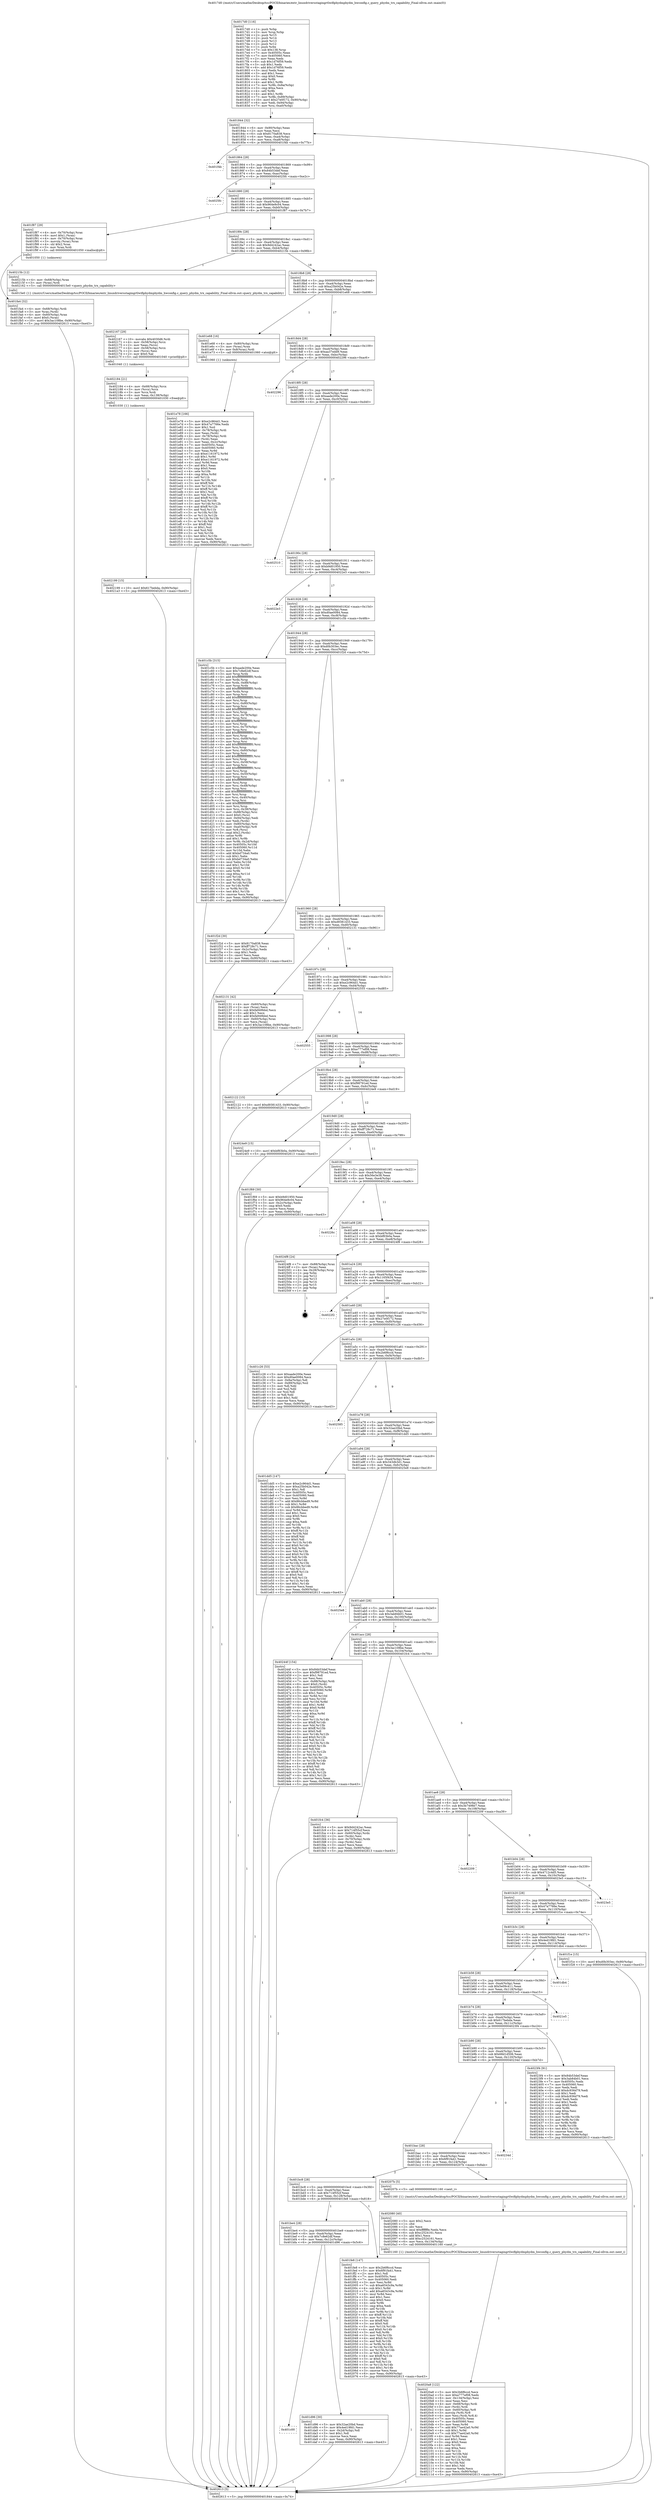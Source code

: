 digraph "0x4017d0" {
  label = "0x4017d0 (/mnt/c/Users/mathe/Desktop/tcc/POCII/binaries/extr_linuxdriversstagingrtlwifiphydmphydm_hwconfig.c_query_phydm_trx_capability_Final-ollvm.out::main(0))"
  labelloc = "t"
  node[shape=record]

  Entry [label="",width=0.3,height=0.3,shape=circle,fillcolor=black,style=filled]
  "0x401844" [label="{
     0x401844 [32]\l
     | [instrs]\l
     &nbsp;&nbsp;0x401844 \<+6\>: mov -0x90(%rbp),%eax\l
     &nbsp;&nbsp;0x40184a \<+2\>: mov %eax,%ecx\l
     &nbsp;&nbsp;0x40184c \<+6\>: sub $0x8170a838,%ecx\l
     &nbsp;&nbsp;0x401852 \<+6\>: mov %eax,-0xa4(%rbp)\l
     &nbsp;&nbsp;0x401858 \<+6\>: mov %ecx,-0xa8(%rbp)\l
     &nbsp;&nbsp;0x40185e \<+6\>: je 0000000000401f4b \<main+0x77b\>\l
  }"]
  "0x401f4b" [label="{
     0x401f4b\l
  }", style=dashed]
  "0x401864" [label="{
     0x401864 [28]\l
     | [instrs]\l
     &nbsp;&nbsp;0x401864 \<+5\>: jmp 0000000000401869 \<main+0x99\>\l
     &nbsp;&nbsp;0x401869 \<+6\>: mov -0xa4(%rbp),%eax\l
     &nbsp;&nbsp;0x40186f \<+5\>: sub $0x84b53def,%eax\l
     &nbsp;&nbsp;0x401874 \<+6\>: mov %eax,-0xac(%rbp)\l
     &nbsp;&nbsp;0x40187a \<+6\>: je 00000000004025fc \<main+0xe2c\>\l
  }"]
  Exit [label="",width=0.3,height=0.3,shape=circle,fillcolor=black,style=filled,peripheries=2]
  "0x4025fc" [label="{
     0x4025fc\l
  }", style=dashed]
  "0x401880" [label="{
     0x401880 [28]\l
     | [instrs]\l
     &nbsp;&nbsp;0x401880 \<+5\>: jmp 0000000000401885 \<main+0xb5\>\l
     &nbsp;&nbsp;0x401885 \<+6\>: mov -0xa4(%rbp),%eax\l
     &nbsp;&nbsp;0x40188b \<+5\>: sub $0x964e9c04,%eax\l
     &nbsp;&nbsp;0x401890 \<+6\>: mov %eax,-0xb0(%rbp)\l
     &nbsp;&nbsp;0x401896 \<+6\>: je 0000000000401f87 \<main+0x7b7\>\l
  }"]
  "0x402199" [label="{
     0x402199 [15]\l
     | [instrs]\l
     &nbsp;&nbsp;0x402199 \<+10\>: movl $0x617bebda,-0x90(%rbp)\l
     &nbsp;&nbsp;0x4021a3 \<+5\>: jmp 0000000000402613 \<main+0xe43\>\l
  }"]
  "0x401f87" [label="{
     0x401f87 [29]\l
     | [instrs]\l
     &nbsp;&nbsp;0x401f87 \<+4\>: mov -0x70(%rbp),%rax\l
     &nbsp;&nbsp;0x401f8b \<+6\>: movl $0x1,(%rax)\l
     &nbsp;&nbsp;0x401f91 \<+4\>: mov -0x70(%rbp),%rax\l
     &nbsp;&nbsp;0x401f95 \<+3\>: movslq (%rax),%rax\l
     &nbsp;&nbsp;0x401f98 \<+4\>: shl $0x2,%rax\l
     &nbsp;&nbsp;0x401f9c \<+3\>: mov %rax,%rdi\l
     &nbsp;&nbsp;0x401f9f \<+5\>: call 0000000000401050 \<malloc@plt\>\l
     | [calls]\l
     &nbsp;&nbsp;0x401050 \{1\} (unknown)\l
  }"]
  "0x40189c" [label="{
     0x40189c [28]\l
     | [instrs]\l
     &nbsp;&nbsp;0x40189c \<+5\>: jmp 00000000004018a1 \<main+0xd1\>\l
     &nbsp;&nbsp;0x4018a1 \<+6\>: mov -0xa4(%rbp),%eax\l
     &nbsp;&nbsp;0x4018a7 \<+5\>: sub $0x9d4242ac,%eax\l
     &nbsp;&nbsp;0x4018ac \<+6\>: mov %eax,-0xb4(%rbp)\l
     &nbsp;&nbsp;0x4018b2 \<+6\>: je 000000000040215b \<main+0x98b\>\l
  }"]
  "0x402184" [label="{
     0x402184 [21]\l
     | [instrs]\l
     &nbsp;&nbsp;0x402184 \<+4\>: mov -0x68(%rbp),%rcx\l
     &nbsp;&nbsp;0x402188 \<+3\>: mov (%rcx),%rcx\l
     &nbsp;&nbsp;0x40218b \<+3\>: mov %rcx,%rdi\l
     &nbsp;&nbsp;0x40218e \<+6\>: mov %eax,-0x138(%rbp)\l
     &nbsp;&nbsp;0x402194 \<+5\>: call 0000000000401030 \<free@plt\>\l
     | [calls]\l
     &nbsp;&nbsp;0x401030 \{1\} (unknown)\l
  }"]
  "0x40215b" [label="{
     0x40215b [12]\l
     | [instrs]\l
     &nbsp;&nbsp;0x40215b \<+4\>: mov -0x68(%rbp),%rax\l
     &nbsp;&nbsp;0x40215f \<+3\>: mov (%rax),%rdi\l
     &nbsp;&nbsp;0x402162 \<+5\>: call 00000000004015e0 \<query_phydm_trx_capability\>\l
     | [calls]\l
     &nbsp;&nbsp;0x4015e0 \{1\} (/mnt/c/Users/mathe/Desktop/tcc/POCII/binaries/extr_linuxdriversstagingrtlwifiphydmphydm_hwconfig.c_query_phydm_trx_capability_Final-ollvm.out::query_phydm_trx_capability)\l
  }"]
  "0x4018b8" [label="{
     0x4018b8 [28]\l
     | [instrs]\l
     &nbsp;&nbsp;0x4018b8 \<+5\>: jmp 00000000004018bd \<main+0xed\>\l
     &nbsp;&nbsp;0x4018bd \<+6\>: mov -0xa4(%rbp),%eax\l
     &nbsp;&nbsp;0x4018c3 \<+5\>: sub $0xa25b042e,%eax\l
     &nbsp;&nbsp;0x4018c8 \<+6\>: mov %eax,-0xb8(%rbp)\l
     &nbsp;&nbsp;0x4018ce \<+6\>: je 0000000000401e68 \<main+0x698\>\l
  }"]
  "0x402167" [label="{
     0x402167 [29]\l
     | [instrs]\l
     &nbsp;&nbsp;0x402167 \<+10\>: movabs $0x4030d6,%rdi\l
     &nbsp;&nbsp;0x402171 \<+4\>: mov -0x58(%rbp),%rcx\l
     &nbsp;&nbsp;0x402175 \<+2\>: mov %eax,(%rcx)\l
     &nbsp;&nbsp;0x402177 \<+4\>: mov -0x58(%rbp),%rcx\l
     &nbsp;&nbsp;0x40217b \<+2\>: mov (%rcx),%esi\l
     &nbsp;&nbsp;0x40217d \<+2\>: mov $0x0,%al\l
     &nbsp;&nbsp;0x40217f \<+5\>: call 0000000000401040 \<printf@plt\>\l
     | [calls]\l
     &nbsp;&nbsp;0x401040 \{1\} (unknown)\l
  }"]
  "0x401e68" [label="{
     0x401e68 [16]\l
     | [instrs]\l
     &nbsp;&nbsp;0x401e68 \<+4\>: mov -0x80(%rbp),%rax\l
     &nbsp;&nbsp;0x401e6c \<+3\>: mov (%rax),%rax\l
     &nbsp;&nbsp;0x401e6f \<+4\>: mov 0x8(%rax),%rdi\l
     &nbsp;&nbsp;0x401e73 \<+5\>: call 0000000000401060 \<atoi@plt\>\l
     | [calls]\l
     &nbsp;&nbsp;0x401060 \{1\} (unknown)\l
  }"]
  "0x4018d4" [label="{
     0x4018d4 [28]\l
     | [instrs]\l
     &nbsp;&nbsp;0x4018d4 \<+5\>: jmp 00000000004018d9 \<main+0x109\>\l
     &nbsp;&nbsp;0x4018d9 \<+6\>: mov -0xa4(%rbp),%eax\l
     &nbsp;&nbsp;0x4018df \<+5\>: sub $0xaa37edd9,%eax\l
     &nbsp;&nbsp;0x4018e4 \<+6\>: mov %eax,-0xbc(%rbp)\l
     &nbsp;&nbsp;0x4018ea \<+6\>: je 0000000000402296 \<main+0xac6\>\l
  }"]
  "0x4020a8" [label="{
     0x4020a8 [122]\l
     | [instrs]\l
     &nbsp;&nbsp;0x4020a8 \<+5\>: mov $0x2b6f6ccd,%ecx\l
     &nbsp;&nbsp;0x4020ad \<+5\>: mov $0xe777ef08,%edx\l
     &nbsp;&nbsp;0x4020b2 \<+6\>: mov -0x134(%rbp),%esi\l
     &nbsp;&nbsp;0x4020b8 \<+3\>: imul %eax,%esi\l
     &nbsp;&nbsp;0x4020bb \<+4\>: mov -0x68(%rbp),%rdi\l
     &nbsp;&nbsp;0x4020bf \<+3\>: mov (%rdi),%rdi\l
     &nbsp;&nbsp;0x4020c2 \<+4\>: mov -0x60(%rbp),%r8\l
     &nbsp;&nbsp;0x4020c6 \<+3\>: movslq (%r8),%r8\l
     &nbsp;&nbsp;0x4020c9 \<+4\>: mov %esi,(%rdi,%r8,4)\l
     &nbsp;&nbsp;0x4020cd \<+7\>: mov 0x40505c,%eax\l
     &nbsp;&nbsp;0x4020d4 \<+7\>: mov 0x405060,%esi\l
     &nbsp;&nbsp;0x4020db \<+3\>: mov %eax,%r9d\l
     &nbsp;&nbsp;0x4020de \<+7\>: add $0x77ae42a0,%r9d\l
     &nbsp;&nbsp;0x4020e5 \<+4\>: sub $0x1,%r9d\l
     &nbsp;&nbsp;0x4020e9 \<+7\>: sub $0x77ae42a0,%r9d\l
     &nbsp;&nbsp;0x4020f0 \<+4\>: imul %r9d,%eax\l
     &nbsp;&nbsp;0x4020f4 \<+3\>: and $0x1,%eax\l
     &nbsp;&nbsp;0x4020f7 \<+3\>: cmp $0x0,%eax\l
     &nbsp;&nbsp;0x4020fa \<+4\>: sete %r10b\l
     &nbsp;&nbsp;0x4020fe \<+3\>: cmp $0xa,%esi\l
     &nbsp;&nbsp;0x402101 \<+4\>: setl %r11b\l
     &nbsp;&nbsp;0x402105 \<+3\>: mov %r10b,%bl\l
     &nbsp;&nbsp;0x402108 \<+3\>: and %r11b,%bl\l
     &nbsp;&nbsp;0x40210b \<+3\>: xor %r11b,%r10b\l
     &nbsp;&nbsp;0x40210e \<+3\>: or %r10b,%bl\l
     &nbsp;&nbsp;0x402111 \<+3\>: test $0x1,%bl\l
     &nbsp;&nbsp;0x402114 \<+3\>: cmovne %edx,%ecx\l
     &nbsp;&nbsp;0x402117 \<+6\>: mov %ecx,-0x90(%rbp)\l
     &nbsp;&nbsp;0x40211d \<+5\>: jmp 0000000000402613 \<main+0xe43\>\l
  }"]
  "0x402296" [label="{
     0x402296\l
  }", style=dashed]
  "0x4018f0" [label="{
     0x4018f0 [28]\l
     | [instrs]\l
     &nbsp;&nbsp;0x4018f0 \<+5\>: jmp 00000000004018f5 \<main+0x125\>\l
     &nbsp;&nbsp;0x4018f5 \<+6\>: mov -0xa4(%rbp),%eax\l
     &nbsp;&nbsp;0x4018fb \<+5\>: sub $0xaade200e,%eax\l
     &nbsp;&nbsp;0x401900 \<+6\>: mov %eax,-0xc0(%rbp)\l
     &nbsp;&nbsp;0x401906 \<+6\>: je 0000000000402510 \<main+0xd40\>\l
  }"]
  "0x402080" [label="{
     0x402080 [40]\l
     | [instrs]\l
     &nbsp;&nbsp;0x402080 \<+5\>: mov $0x2,%ecx\l
     &nbsp;&nbsp;0x402085 \<+1\>: cltd\l
     &nbsp;&nbsp;0x402086 \<+2\>: idiv %ecx\l
     &nbsp;&nbsp;0x402088 \<+6\>: imul $0xfffffffe,%edx,%ecx\l
     &nbsp;&nbsp;0x40208e \<+6\>: sub $0xc2524161,%ecx\l
     &nbsp;&nbsp;0x402094 \<+3\>: add $0x1,%ecx\l
     &nbsp;&nbsp;0x402097 \<+6\>: add $0xc2524161,%ecx\l
     &nbsp;&nbsp;0x40209d \<+6\>: mov %ecx,-0x134(%rbp)\l
     &nbsp;&nbsp;0x4020a3 \<+5\>: call 0000000000401160 \<next_i\>\l
     | [calls]\l
     &nbsp;&nbsp;0x401160 \{1\} (/mnt/c/Users/mathe/Desktop/tcc/POCII/binaries/extr_linuxdriversstagingrtlwifiphydmphydm_hwconfig.c_query_phydm_trx_capability_Final-ollvm.out::next_i)\l
  }"]
  "0x402510" [label="{
     0x402510\l
  }", style=dashed]
  "0x40190c" [label="{
     0x40190c [28]\l
     | [instrs]\l
     &nbsp;&nbsp;0x40190c \<+5\>: jmp 0000000000401911 \<main+0x141\>\l
     &nbsp;&nbsp;0x401911 \<+6\>: mov -0xa4(%rbp),%eax\l
     &nbsp;&nbsp;0x401917 \<+5\>: sub $0xb9d01950,%eax\l
     &nbsp;&nbsp;0x40191c \<+6\>: mov %eax,-0xc4(%rbp)\l
     &nbsp;&nbsp;0x401922 \<+6\>: je 00000000004022e3 \<main+0xb13\>\l
  }"]
  "0x401fa4" [label="{
     0x401fa4 [32]\l
     | [instrs]\l
     &nbsp;&nbsp;0x401fa4 \<+4\>: mov -0x68(%rbp),%rdi\l
     &nbsp;&nbsp;0x401fa8 \<+3\>: mov %rax,(%rdi)\l
     &nbsp;&nbsp;0x401fab \<+4\>: mov -0x60(%rbp),%rax\l
     &nbsp;&nbsp;0x401faf \<+6\>: movl $0x0,(%rax)\l
     &nbsp;&nbsp;0x401fb5 \<+10\>: movl $0x3ac108be,-0x90(%rbp)\l
     &nbsp;&nbsp;0x401fbf \<+5\>: jmp 0000000000402613 \<main+0xe43\>\l
  }"]
  "0x4022e3" [label="{
     0x4022e3\l
  }", style=dashed]
  "0x401928" [label="{
     0x401928 [28]\l
     | [instrs]\l
     &nbsp;&nbsp;0x401928 \<+5\>: jmp 000000000040192d \<main+0x15d\>\l
     &nbsp;&nbsp;0x40192d \<+6\>: mov -0xa4(%rbp),%eax\l
     &nbsp;&nbsp;0x401933 \<+5\>: sub $0xd0ae0084,%eax\l
     &nbsp;&nbsp;0x401938 \<+6\>: mov %eax,-0xc8(%rbp)\l
     &nbsp;&nbsp;0x40193e \<+6\>: je 0000000000401c5b \<main+0x48b\>\l
  }"]
  "0x401e78" [label="{
     0x401e78 [166]\l
     | [instrs]\l
     &nbsp;&nbsp;0x401e78 \<+5\>: mov $0xe2c964d1,%ecx\l
     &nbsp;&nbsp;0x401e7d \<+5\>: mov $0x47a7766e,%edx\l
     &nbsp;&nbsp;0x401e82 \<+3\>: mov $0x1,%sil\l
     &nbsp;&nbsp;0x401e85 \<+4\>: mov -0x78(%rbp),%rdi\l
     &nbsp;&nbsp;0x401e89 \<+2\>: mov %eax,(%rdi)\l
     &nbsp;&nbsp;0x401e8b \<+4\>: mov -0x78(%rbp),%rdi\l
     &nbsp;&nbsp;0x401e8f \<+2\>: mov (%rdi),%eax\l
     &nbsp;&nbsp;0x401e91 \<+3\>: mov %eax,-0x2c(%rbp)\l
     &nbsp;&nbsp;0x401e94 \<+7\>: mov 0x40505c,%eax\l
     &nbsp;&nbsp;0x401e9b \<+8\>: mov 0x405060,%r8d\l
     &nbsp;&nbsp;0x401ea3 \<+3\>: mov %eax,%r9d\l
     &nbsp;&nbsp;0x401ea6 \<+7\>: sub $0xe1161972,%r9d\l
     &nbsp;&nbsp;0x401ead \<+4\>: sub $0x1,%r9d\l
     &nbsp;&nbsp;0x401eb1 \<+7\>: add $0xe1161972,%r9d\l
     &nbsp;&nbsp;0x401eb8 \<+4\>: imul %r9d,%eax\l
     &nbsp;&nbsp;0x401ebc \<+3\>: and $0x1,%eax\l
     &nbsp;&nbsp;0x401ebf \<+3\>: cmp $0x0,%eax\l
     &nbsp;&nbsp;0x401ec2 \<+4\>: sete %r10b\l
     &nbsp;&nbsp;0x401ec6 \<+4\>: cmp $0xa,%r8d\l
     &nbsp;&nbsp;0x401eca \<+4\>: setl %r11b\l
     &nbsp;&nbsp;0x401ece \<+3\>: mov %r10b,%bl\l
     &nbsp;&nbsp;0x401ed1 \<+3\>: xor $0xff,%bl\l
     &nbsp;&nbsp;0x401ed4 \<+3\>: mov %r11b,%r14b\l
     &nbsp;&nbsp;0x401ed7 \<+4\>: xor $0xff,%r14b\l
     &nbsp;&nbsp;0x401edb \<+4\>: xor $0x1,%sil\l
     &nbsp;&nbsp;0x401edf \<+3\>: mov %bl,%r15b\l
     &nbsp;&nbsp;0x401ee2 \<+4\>: and $0xff,%r15b\l
     &nbsp;&nbsp;0x401ee6 \<+3\>: and %sil,%r10b\l
     &nbsp;&nbsp;0x401ee9 \<+3\>: mov %r14b,%r12b\l
     &nbsp;&nbsp;0x401eec \<+4\>: and $0xff,%r12b\l
     &nbsp;&nbsp;0x401ef0 \<+3\>: and %sil,%r11b\l
     &nbsp;&nbsp;0x401ef3 \<+3\>: or %r10b,%r15b\l
     &nbsp;&nbsp;0x401ef6 \<+3\>: or %r11b,%r12b\l
     &nbsp;&nbsp;0x401ef9 \<+3\>: xor %r12b,%r15b\l
     &nbsp;&nbsp;0x401efc \<+3\>: or %r14b,%bl\l
     &nbsp;&nbsp;0x401eff \<+3\>: xor $0xff,%bl\l
     &nbsp;&nbsp;0x401f02 \<+4\>: or $0x1,%sil\l
     &nbsp;&nbsp;0x401f06 \<+3\>: and %sil,%bl\l
     &nbsp;&nbsp;0x401f09 \<+3\>: or %bl,%r15b\l
     &nbsp;&nbsp;0x401f0c \<+4\>: test $0x1,%r15b\l
     &nbsp;&nbsp;0x401f10 \<+3\>: cmovne %edx,%ecx\l
     &nbsp;&nbsp;0x401f13 \<+6\>: mov %ecx,-0x90(%rbp)\l
     &nbsp;&nbsp;0x401f19 \<+5\>: jmp 0000000000402613 \<main+0xe43\>\l
  }"]
  "0x401c5b" [label="{
     0x401c5b [315]\l
     | [instrs]\l
     &nbsp;&nbsp;0x401c5b \<+5\>: mov $0xaade200e,%eax\l
     &nbsp;&nbsp;0x401c60 \<+5\>: mov $0x7c8e62df,%ecx\l
     &nbsp;&nbsp;0x401c65 \<+3\>: mov %rsp,%rdx\l
     &nbsp;&nbsp;0x401c68 \<+4\>: add $0xfffffffffffffff0,%rdx\l
     &nbsp;&nbsp;0x401c6c \<+3\>: mov %rdx,%rsp\l
     &nbsp;&nbsp;0x401c6f \<+7\>: mov %rdx,-0x88(%rbp)\l
     &nbsp;&nbsp;0x401c76 \<+3\>: mov %rsp,%rdx\l
     &nbsp;&nbsp;0x401c79 \<+4\>: add $0xfffffffffffffff0,%rdx\l
     &nbsp;&nbsp;0x401c7d \<+3\>: mov %rdx,%rsp\l
     &nbsp;&nbsp;0x401c80 \<+3\>: mov %rsp,%rsi\l
     &nbsp;&nbsp;0x401c83 \<+4\>: add $0xfffffffffffffff0,%rsi\l
     &nbsp;&nbsp;0x401c87 \<+3\>: mov %rsi,%rsp\l
     &nbsp;&nbsp;0x401c8a \<+4\>: mov %rsi,-0x80(%rbp)\l
     &nbsp;&nbsp;0x401c8e \<+3\>: mov %rsp,%rsi\l
     &nbsp;&nbsp;0x401c91 \<+4\>: add $0xfffffffffffffff0,%rsi\l
     &nbsp;&nbsp;0x401c95 \<+3\>: mov %rsi,%rsp\l
     &nbsp;&nbsp;0x401c98 \<+4\>: mov %rsi,-0x78(%rbp)\l
     &nbsp;&nbsp;0x401c9c \<+3\>: mov %rsp,%rsi\l
     &nbsp;&nbsp;0x401c9f \<+4\>: add $0xfffffffffffffff0,%rsi\l
     &nbsp;&nbsp;0x401ca3 \<+3\>: mov %rsi,%rsp\l
     &nbsp;&nbsp;0x401ca6 \<+4\>: mov %rsi,-0x70(%rbp)\l
     &nbsp;&nbsp;0x401caa \<+3\>: mov %rsp,%rsi\l
     &nbsp;&nbsp;0x401cad \<+4\>: add $0xfffffffffffffff0,%rsi\l
     &nbsp;&nbsp;0x401cb1 \<+3\>: mov %rsi,%rsp\l
     &nbsp;&nbsp;0x401cb4 \<+4\>: mov %rsi,-0x68(%rbp)\l
     &nbsp;&nbsp;0x401cb8 \<+3\>: mov %rsp,%rsi\l
     &nbsp;&nbsp;0x401cbb \<+4\>: add $0xfffffffffffffff0,%rsi\l
     &nbsp;&nbsp;0x401cbf \<+3\>: mov %rsi,%rsp\l
     &nbsp;&nbsp;0x401cc2 \<+4\>: mov %rsi,-0x60(%rbp)\l
     &nbsp;&nbsp;0x401cc6 \<+3\>: mov %rsp,%rsi\l
     &nbsp;&nbsp;0x401cc9 \<+4\>: add $0xfffffffffffffff0,%rsi\l
     &nbsp;&nbsp;0x401ccd \<+3\>: mov %rsi,%rsp\l
     &nbsp;&nbsp;0x401cd0 \<+4\>: mov %rsi,-0x58(%rbp)\l
     &nbsp;&nbsp;0x401cd4 \<+3\>: mov %rsp,%rsi\l
     &nbsp;&nbsp;0x401cd7 \<+4\>: add $0xfffffffffffffff0,%rsi\l
     &nbsp;&nbsp;0x401cdb \<+3\>: mov %rsi,%rsp\l
     &nbsp;&nbsp;0x401cde \<+4\>: mov %rsi,-0x50(%rbp)\l
     &nbsp;&nbsp;0x401ce2 \<+3\>: mov %rsp,%rsi\l
     &nbsp;&nbsp;0x401ce5 \<+4\>: add $0xfffffffffffffff0,%rsi\l
     &nbsp;&nbsp;0x401ce9 \<+3\>: mov %rsi,%rsp\l
     &nbsp;&nbsp;0x401cec \<+4\>: mov %rsi,-0x48(%rbp)\l
     &nbsp;&nbsp;0x401cf0 \<+3\>: mov %rsp,%rsi\l
     &nbsp;&nbsp;0x401cf3 \<+4\>: add $0xfffffffffffffff0,%rsi\l
     &nbsp;&nbsp;0x401cf7 \<+3\>: mov %rsi,%rsp\l
     &nbsp;&nbsp;0x401cfa \<+4\>: mov %rsi,-0x40(%rbp)\l
     &nbsp;&nbsp;0x401cfe \<+3\>: mov %rsp,%rsi\l
     &nbsp;&nbsp;0x401d01 \<+4\>: add $0xfffffffffffffff0,%rsi\l
     &nbsp;&nbsp;0x401d05 \<+3\>: mov %rsi,%rsp\l
     &nbsp;&nbsp;0x401d08 \<+4\>: mov %rsi,-0x38(%rbp)\l
     &nbsp;&nbsp;0x401d0c \<+7\>: mov -0x88(%rbp),%rsi\l
     &nbsp;&nbsp;0x401d13 \<+6\>: movl $0x0,(%rsi)\l
     &nbsp;&nbsp;0x401d19 \<+6\>: mov -0x94(%rbp),%edi\l
     &nbsp;&nbsp;0x401d1f \<+2\>: mov %edi,(%rdx)\l
     &nbsp;&nbsp;0x401d21 \<+4\>: mov -0x80(%rbp),%rsi\l
     &nbsp;&nbsp;0x401d25 \<+7\>: mov -0xa0(%rbp),%r8\l
     &nbsp;&nbsp;0x401d2c \<+3\>: mov %r8,(%rsi)\l
     &nbsp;&nbsp;0x401d2f \<+3\>: cmpl $0x2,(%rdx)\l
     &nbsp;&nbsp;0x401d32 \<+4\>: setne %r9b\l
     &nbsp;&nbsp;0x401d36 \<+4\>: and $0x1,%r9b\l
     &nbsp;&nbsp;0x401d3a \<+4\>: mov %r9b,-0x2d(%rbp)\l
     &nbsp;&nbsp;0x401d3e \<+8\>: mov 0x40505c,%r10d\l
     &nbsp;&nbsp;0x401d46 \<+8\>: mov 0x405060,%r11d\l
     &nbsp;&nbsp;0x401d4e \<+3\>: mov %r10d,%ebx\l
     &nbsp;&nbsp;0x401d51 \<+6\>: add $0xbd734a0,%ebx\l
     &nbsp;&nbsp;0x401d57 \<+3\>: sub $0x1,%ebx\l
     &nbsp;&nbsp;0x401d5a \<+6\>: sub $0xbd734a0,%ebx\l
     &nbsp;&nbsp;0x401d60 \<+4\>: imul %ebx,%r10d\l
     &nbsp;&nbsp;0x401d64 \<+4\>: and $0x1,%r10d\l
     &nbsp;&nbsp;0x401d68 \<+4\>: cmp $0x0,%r10d\l
     &nbsp;&nbsp;0x401d6c \<+4\>: sete %r9b\l
     &nbsp;&nbsp;0x401d70 \<+4\>: cmp $0xa,%r11d\l
     &nbsp;&nbsp;0x401d74 \<+4\>: setl %r14b\l
     &nbsp;&nbsp;0x401d78 \<+3\>: mov %r9b,%r15b\l
     &nbsp;&nbsp;0x401d7b \<+3\>: and %r14b,%r15b\l
     &nbsp;&nbsp;0x401d7e \<+3\>: xor %r14b,%r9b\l
     &nbsp;&nbsp;0x401d81 \<+3\>: or %r9b,%r15b\l
     &nbsp;&nbsp;0x401d84 \<+4\>: test $0x1,%r15b\l
     &nbsp;&nbsp;0x401d88 \<+3\>: cmovne %ecx,%eax\l
     &nbsp;&nbsp;0x401d8b \<+6\>: mov %eax,-0x90(%rbp)\l
     &nbsp;&nbsp;0x401d91 \<+5\>: jmp 0000000000402613 \<main+0xe43\>\l
  }"]
  "0x401944" [label="{
     0x401944 [28]\l
     | [instrs]\l
     &nbsp;&nbsp;0x401944 \<+5\>: jmp 0000000000401949 \<main+0x179\>\l
     &nbsp;&nbsp;0x401949 \<+6\>: mov -0xa4(%rbp),%eax\l
     &nbsp;&nbsp;0x40194f \<+5\>: sub $0xd0b303ec,%eax\l
     &nbsp;&nbsp;0x401954 \<+6\>: mov %eax,-0xcc(%rbp)\l
     &nbsp;&nbsp;0x40195a \<+6\>: je 0000000000401f2d \<main+0x75d\>\l
  }"]
  "0x401c00" [label="{
     0x401c00\l
  }", style=dashed]
  "0x401f2d" [label="{
     0x401f2d [30]\l
     | [instrs]\l
     &nbsp;&nbsp;0x401f2d \<+5\>: mov $0x8170a838,%eax\l
     &nbsp;&nbsp;0x401f32 \<+5\>: mov $0xff728c71,%ecx\l
     &nbsp;&nbsp;0x401f37 \<+3\>: mov -0x2c(%rbp),%edx\l
     &nbsp;&nbsp;0x401f3a \<+3\>: cmp $0x1,%edx\l
     &nbsp;&nbsp;0x401f3d \<+3\>: cmovl %ecx,%eax\l
     &nbsp;&nbsp;0x401f40 \<+6\>: mov %eax,-0x90(%rbp)\l
     &nbsp;&nbsp;0x401f46 \<+5\>: jmp 0000000000402613 \<main+0xe43\>\l
  }"]
  "0x401960" [label="{
     0x401960 [28]\l
     | [instrs]\l
     &nbsp;&nbsp;0x401960 \<+5\>: jmp 0000000000401965 \<main+0x195\>\l
     &nbsp;&nbsp;0x401965 \<+6\>: mov -0xa4(%rbp),%eax\l
     &nbsp;&nbsp;0x40196b \<+5\>: sub $0xd9381433,%eax\l
     &nbsp;&nbsp;0x401970 \<+6\>: mov %eax,-0xd0(%rbp)\l
     &nbsp;&nbsp;0x401976 \<+6\>: je 0000000000402131 \<main+0x961\>\l
  }"]
  "0x401d96" [label="{
     0x401d96 [30]\l
     | [instrs]\l
     &nbsp;&nbsp;0x401d96 \<+5\>: mov $0x32ae20bd,%eax\l
     &nbsp;&nbsp;0x401d9b \<+5\>: mov $0x4ed19fd1,%ecx\l
     &nbsp;&nbsp;0x401da0 \<+3\>: mov -0x2d(%rbp),%dl\l
     &nbsp;&nbsp;0x401da3 \<+3\>: test $0x1,%dl\l
     &nbsp;&nbsp;0x401da6 \<+3\>: cmovne %ecx,%eax\l
     &nbsp;&nbsp;0x401da9 \<+6\>: mov %eax,-0x90(%rbp)\l
     &nbsp;&nbsp;0x401daf \<+5\>: jmp 0000000000402613 \<main+0xe43\>\l
  }"]
  "0x402131" [label="{
     0x402131 [42]\l
     | [instrs]\l
     &nbsp;&nbsp;0x402131 \<+4\>: mov -0x60(%rbp),%rax\l
     &nbsp;&nbsp;0x402135 \<+2\>: mov (%rax),%ecx\l
     &nbsp;&nbsp;0x402137 \<+6\>: sub $0xfa949bbd,%ecx\l
     &nbsp;&nbsp;0x40213d \<+3\>: add $0x1,%ecx\l
     &nbsp;&nbsp;0x402140 \<+6\>: add $0xfa949bbd,%ecx\l
     &nbsp;&nbsp;0x402146 \<+4\>: mov -0x60(%rbp),%rax\l
     &nbsp;&nbsp;0x40214a \<+2\>: mov %ecx,(%rax)\l
     &nbsp;&nbsp;0x40214c \<+10\>: movl $0x3ac108be,-0x90(%rbp)\l
     &nbsp;&nbsp;0x402156 \<+5\>: jmp 0000000000402613 \<main+0xe43\>\l
  }"]
  "0x40197c" [label="{
     0x40197c [28]\l
     | [instrs]\l
     &nbsp;&nbsp;0x40197c \<+5\>: jmp 0000000000401981 \<main+0x1b1\>\l
     &nbsp;&nbsp;0x401981 \<+6\>: mov -0xa4(%rbp),%eax\l
     &nbsp;&nbsp;0x401987 \<+5\>: sub $0xe2c964d1,%eax\l
     &nbsp;&nbsp;0x40198c \<+6\>: mov %eax,-0xd4(%rbp)\l
     &nbsp;&nbsp;0x401992 \<+6\>: je 0000000000402555 \<main+0xd85\>\l
  }"]
  "0x401be4" [label="{
     0x401be4 [28]\l
     | [instrs]\l
     &nbsp;&nbsp;0x401be4 \<+5\>: jmp 0000000000401be9 \<main+0x419\>\l
     &nbsp;&nbsp;0x401be9 \<+6\>: mov -0xa4(%rbp),%eax\l
     &nbsp;&nbsp;0x401bef \<+5\>: sub $0x7c8e62df,%eax\l
     &nbsp;&nbsp;0x401bf4 \<+6\>: mov %eax,-0x12c(%rbp)\l
     &nbsp;&nbsp;0x401bfa \<+6\>: je 0000000000401d96 \<main+0x5c6\>\l
  }"]
  "0x402555" [label="{
     0x402555\l
  }", style=dashed]
  "0x401998" [label="{
     0x401998 [28]\l
     | [instrs]\l
     &nbsp;&nbsp;0x401998 \<+5\>: jmp 000000000040199d \<main+0x1cd\>\l
     &nbsp;&nbsp;0x40199d \<+6\>: mov -0xa4(%rbp),%eax\l
     &nbsp;&nbsp;0x4019a3 \<+5\>: sub $0xe777ef08,%eax\l
     &nbsp;&nbsp;0x4019a8 \<+6\>: mov %eax,-0xd8(%rbp)\l
     &nbsp;&nbsp;0x4019ae \<+6\>: je 0000000000402122 \<main+0x952\>\l
  }"]
  "0x401fe8" [label="{
     0x401fe8 [147]\l
     | [instrs]\l
     &nbsp;&nbsp;0x401fe8 \<+5\>: mov $0x2b6f6ccd,%eax\l
     &nbsp;&nbsp;0x401fed \<+5\>: mov $0x6f91fa41,%ecx\l
     &nbsp;&nbsp;0x401ff2 \<+2\>: mov $0x1,%dl\l
     &nbsp;&nbsp;0x401ff4 \<+7\>: mov 0x40505c,%esi\l
     &nbsp;&nbsp;0x401ffb \<+7\>: mov 0x405060,%edi\l
     &nbsp;&nbsp;0x402002 \<+3\>: mov %esi,%r8d\l
     &nbsp;&nbsp;0x402005 \<+7\>: sub $0xa6543c9a,%r8d\l
     &nbsp;&nbsp;0x40200c \<+4\>: sub $0x1,%r8d\l
     &nbsp;&nbsp;0x402010 \<+7\>: add $0xa6543c9a,%r8d\l
     &nbsp;&nbsp;0x402017 \<+4\>: imul %r8d,%esi\l
     &nbsp;&nbsp;0x40201b \<+3\>: and $0x1,%esi\l
     &nbsp;&nbsp;0x40201e \<+3\>: cmp $0x0,%esi\l
     &nbsp;&nbsp;0x402021 \<+4\>: sete %r9b\l
     &nbsp;&nbsp;0x402025 \<+3\>: cmp $0xa,%edi\l
     &nbsp;&nbsp;0x402028 \<+4\>: setl %r10b\l
     &nbsp;&nbsp;0x40202c \<+3\>: mov %r9b,%r11b\l
     &nbsp;&nbsp;0x40202f \<+4\>: xor $0xff,%r11b\l
     &nbsp;&nbsp;0x402033 \<+3\>: mov %r10b,%bl\l
     &nbsp;&nbsp;0x402036 \<+3\>: xor $0xff,%bl\l
     &nbsp;&nbsp;0x402039 \<+3\>: xor $0x0,%dl\l
     &nbsp;&nbsp;0x40203c \<+3\>: mov %r11b,%r14b\l
     &nbsp;&nbsp;0x40203f \<+4\>: and $0x0,%r14b\l
     &nbsp;&nbsp;0x402043 \<+3\>: and %dl,%r9b\l
     &nbsp;&nbsp;0x402046 \<+3\>: mov %bl,%r15b\l
     &nbsp;&nbsp;0x402049 \<+4\>: and $0x0,%r15b\l
     &nbsp;&nbsp;0x40204d \<+3\>: and %dl,%r10b\l
     &nbsp;&nbsp;0x402050 \<+3\>: or %r9b,%r14b\l
     &nbsp;&nbsp;0x402053 \<+3\>: or %r10b,%r15b\l
     &nbsp;&nbsp;0x402056 \<+3\>: xor %r15b,%r14b\l
     &nbsp;&nbsp;0x402059 \<+3\>: or %bl,%r11b\l
     &nbsp;&nbsp;0x40205c \<+4\>: xor $0xff,%r11b\l
     &nbsp;&nbsp;0x402060 \<+3\>: or $0x0,%dl\l
     &nbsp;&nbsp;0x402063 \<+3\>: and %dl,%r11b\l
     &nbsp;&nbsp;0x402066 \<+3\>: or %r11b,%r14b\l
     &nbsp;&nbsp;0x402069 \<+4\>: test $0x1,%r14b\l
     &nbsp;&nbsp;0x40206d \<+3\>: cmovne %ecx,%eax\l
     &nbsp;&nbsp;0x402070 \<+6\>: mov %eax,-0x90(%rbp)\l
     &nbsp;&nbsp;0x402076 \<+5\>: jmp 0000000000402613 \<main+0xe43\>\l
  }"]
  "0x402122" [label="{
     0x402122 [15]\l
     | [instrs]\l
     &nbsp;&nbsp;0x402122 \<+10\>: movl $0xd9381433,-0x90(%rbp)\l
     &nbsp;&nbsp;0x40212c \<+5\>: jmp 0000000000402613 \<main+0xe43\>\l
  }"]
  "0x4019b4" [label="{
     0x4019b4 [28]\l
     | [instrs]\l
     &nbsp;&nbsp;0x4019b4 \<+5\>: jmp 00000000004019b9 \<main+0x1e9\>\l
     &nbsp;&nbsp;0x4019b9 \<+6\>: mov -0xa4(%rbp),%eax\l
     &nbsp;&nbsp;0x4019bf \<+5\>: sub $0xf98791ed,%eax\l
     &nbsp;&nbsp;0x4019c4 \<+6\>: mov %eax,-0xdc(%rbp)\l
     &nbsp;&nbsp;0x4019ca \<+6\>: je 00000000004024e9 \<main+0xd19\>\l
  }"]
  "0x401bc8" [label="{
     0x401bc8 [28]\l
     | [instrs]\l
     &nbsp;&nbsp;0x401bc8 \<+5\>: jmp 0000000000401bcd \<main+0x3fd\>\l
     &nbsp;&nbsp;0x401bcd \<+6\>: mov -0xa4(%rbp),%eax\l
     &nbsp;&nbsp;0x401bd3 \<+5\>: sub $0x714f55cf,%eax\l
     &nbsp;&nbsp;0x401bd8 \<+6\>: mov %eax,-0x128(%rbp)\l
     &nbsp;&nbsp;0x401bde \<+6\>: je 0000000000401fe8 \<main+0x818\>\l
  }"]
  "0x4024e9" [label="{
     0x4024e9 [15]\l
     | [instrs]\l
     &nbsp;&nbsp;0x4024e9 \<+10\>: movl $0xbf83b0a,-0x90(%rbp)\l
     &nbsp;&nbsp;0x4024f3 \<+5\>: jmp 0000000000402613 \<main+0xe43\>\l
  }"]
  "0x4019d0" [label="{
     0x4019d0 [28]\l
     | [instrs]\l
     &nbsp;&nbsp;0x4019d0 \<+5\>: jmp 00000000004019d5 \<main+0x205\>\l
     &nbsp;&nbsp;0x4019d5 \<+6\>: mov -0xa4(%rbp),%eax\l
     &nbsp;&nbsp;0x4019db \<+5\>: sub $0xff728c71,%eax\l
     &nbsp;&nbsp;0x4019e0 \<+6\>: mov %eax,-0xe0(%rbp)\l
     &nbsp;&nbsp;0x4019e6 \<+6\>: je 0000000000401f69 \<main+0x799\>\l
  }"]
  "0x40207b" [label="{
     0x40207b [5]\l
     | [instrs]\l
     &nbsp;&nbsp;0x40207b \<+5\>: call 0000000000401160 \<next_i\>\l
     | [calls]\l
     &nbsp;&nbsp;0x401160 \{1\} (/mnt/c/Users/mathe/Desktop/tcc/POCII/binaries/extr_linuxdriversstagingrtlwifiphydmphydm_hwconfig.c_query_phydm_trx_capability_Final-ollvm.out::next_i)\l
  }"]
  "0x401f69" [label="{
     0x401f69 [30]\l
     | [instrs]\l
     &nbsp;&nbsp;0x401f69 \<+5\>: mov $0xb9d01950,%eax\l
     &nbsp;&nbsp;0x401f6e \<+5\>: mov $0x964e9c04,%ecx\l
     &nbsp;&nbsp;0x401f73 \<+3\>: mov -0x2c(%rbp),%edx\l
     &nbsp;&nbsp;0x401f76 \<+3\>: cmp $0x0,%edx\l
     &nbsp;&nbsp;0x401f79 \<+3\>: cmove %ecx,%eax\l
     &nbsp;&nbsp;0x401f7c \<+6\>: mov %eax,-0x90(%rbp)\l
     &nbsp;&nbsp;0x401f82 \<+5\>: jmp 0000000000402613 \<main+0xe43\>\l
  }"]
  "0x4019ec" [label="{
     0x4019ec [28]\l
     | [instrs]\l
     &nbsp;&nbsp;0x4019ec \<+5\>: jmp 00000000004019f1 \<main+0x221\>\l
     &nbsp;&nbsp;0x4019f1 \<+6\>: mov -0xa4(%rbp),%eax\l
     &nbsp;&nbsp;0x4019f7 \<+5\>: sub $0x56e3e38,%eax\l
     &nbsp;&nbsp;0x4019fc \<+6\>: mov %eax,-0xe4(%rbp)\l
     &nbsp;&nbsp;0x401a02 \<+6\>: je 000000000040226c \<main+0xa9c\>\l
  }"]
  "0x401bac" [label="{
     0x401bac [28]\l
     | [instrs]\l
     &nbsp;&nbsp;0x401bac \<+5\>: jmp 0000000000401bb1 \<main+0x3e1\>\l
     &nbsp;&nbsp;0x401bb1 \<+6\>: mov -0xa4(%rbp),%eax\l
     &nbsp;&nbsp;0x401bb7 \<+5\>: sub $0x6f91fa41,%eax\l
     &nbsp;&nbsp;0x401bbc \<+6\>: mov %eax,-0x124(%rbp)\l
     &nbsp;&nbsp;0x401bc2 \<+6\>: je 000000000040207b \<main+0x8ab\>\l
  }"]
  "0x40226c" [label="{
     0x40226c\l
  }", style=dashed]
  "0x401a08" [label="{
     0x401a08 [28]\l
     | [instrs]\l
     &nbsp;&nbsp;0x401a08 \<+5\>: jmp 0000000000401a0d \<main+0x23d\>\l
     &nbsp;&nbsp;0x401a0d \<+6\>: mov -0xa4(%rbp),%eax\l
     &nbsp;&nbsp;0x401a13 \<+5\>: sub $0xbf83b0a,%eax\l
     &nbsp;&nbsp;0x401a18 \<+6\>: mov %eax,-0xe8(%rbp)\l
     &nbsp;&nbsp;0x401a1e \<+6\>: je 00000000004024f8 \<main+0xd28\>\l
  }"]
  "0x40234d" [label="{
     0x40234d\l
  }", style=dashed]
  "0x4024f8" [label="{
     0x4024f8 [24]\l
     | [instrs]\l
     &nbsp;&nbsp;0x4024f8 \<+7\>: mov -0x88(%rbp),%rax\l
     &nbsp;&nbsp;0x4024ff \<+2\>: mov (%rax),%eax\l
     &nbsp;&nbsp;0x402501 \<+4\>: lea -0x28(%rbp),%rsp\l
     &nbsp;&nbsp;0x402505 \<+1\>: pop %rbx\l
     &nbsp;&nbsp;0x402506 \<+2\>: pop %r12\l
     &nbsp;&nbsp;0x402508 \<+2\>: pop %r13\l
     &nbsp;&nbsp;0x40250a \<+2\>: pop %r14\l
     &nbsp;&nbsp;0x40250c \<+2\>: pop %r15\l
     &nbsp;&nbsp;0x40250e \<+1\>: pop %rbp\l
     &nbsp;&nbsp;0x40250f \<+1\>: ret\l
  }"]
  "0x401a24" [label="{
     0x401a24 [28]\l
     | [instrs]\l
     &nbsp;&nbsp;0x401a24 \<+5\>: jmp 0000000000401a29 \<main+0x259\>\l
     &nbsp;&nbsp;0x401a29 \<+6\>: mov -0xa4(%rbp),%eax\l
     &nbsp;&nbsp;0x401a2f \<+5\>: sub $0x1165f434,%eax\l
     &nbsp;&nbsp;0x401a34 \<+6\>: mov %eax,-0xec(%rbp)\l
     &nbsp;&nbsp;0x401a3a \<+6\>: je 00000000004022f2 \<main+0xb22\>\l
  }"]
  "0x401b90" [label="{
     0x401b90 [28]\l
     | [instrs]\l
     &nbsp;&nbsp;0x401b90 \<+5\>: jmp 0000000000401b95 \<main+0x3c5\>\l
     &nbsp;&nbsp;0x401b95 \<+6\>: mov -0xa4(%rbp),%eax\l
     &nbsp;&nbsp;0x401b9b \<+5\>: sub $0x68d1d506,%eax\l
     &nbsp;&nbsp;0x401ba0 \<+6\>: mov %eax,-0x120(%rbp)\l
     &nbsp;&nbsp;0x401ba6 \<+6\>: je 000000000040234d \<main+0xb7d\>\l
  }"]
  "0x4022f2" [label="{
     0x4022f2\l
  }", style=dashed]
  "0x401a40" [label="{
     0x401a40 [28]\l
     | [instrs]\l
     &nbsp;&nbsp;0x401a40 \<+5\>: jmp 0000000000401a45 \<main+0x275\>\l
     &nbsp;&nbsp;0x401a45 \<+6\>: mov -0xa4(%rbp),%eax\l
     &nbsp;&nbsp;0x401a4b \<+5\>: sub $0x27e0f172,%eax\l
     &nbsp;&nbsp;0x401a50 \<+6\>: mov %eax,-0xf0(%rbp)\l
     &nbsp;&nbsp;0x401a56 \<+6\>: je 0000000000401c26 \<main+0x456\>\l
  }"]
  "0x4023f4" [label="{
     0x4023f4 [91]\l
     | [instrs]\l
     &nbsp;&nbsp;0x4023f4 \<+5\>: mov $0x84b53def,%eax\l
     &nbsp;&nbsp;0x4023f9 \<+5\>: mov $0x3ab84b01,%ecx\l
     &nbsp;&nbsp;0x4023fe \<+7\>: mov 0x40505c,%edx\l
     &nbsp;&nbsp;0x402405 \<+7\>: mov 0x405060,%esi\l
     &nbsp;&nbsp;0x40240c \<+2\>: mov %edx,%edi\l
     &nbsp;&nbsp;0x40240e \<+6\>: add $0xdc936d79,%edi\l
     &nbsp;&nbsp;0x402414 \<+3\>: sub $0x1,%edi\l
     &nbsp;&nbsp;0x402417 \<+6\>: sub $0xdc936d79,%edi\l
     &nbsp;&nbsp;0x40241d \<+3\>: imul %edi,%edx\l
     &nbsp;&nbsp;0x402420 \<+3\>: and $0x1,%edx\l
     &nbsp;&nbsp;0x402423 \<+3\>: cmp $0x0,%edx\l
     &nbsp;&nbsp;0x402426 \<+4\>: sete %r8b\l
     &nbsp;&nbsp;0x40242a \<+3\>: cmp $0xa,%esi\l
     &nbsp;&nbsp;0x40242d \<+4\>: setl %r9b\l
     &nbsp;&nbsp;0x402431 \<+3\>: mov %r8b,%r10b\l
     &nbsp;&nbsp;0x402434 \<+3\>: and %r9b,%r10b\l
     &nbsp;&nbsp;0x402437 \<+3\>: xor %r9b,%r8b\l
     &nbsp;&nbsp;0x40243a \<+3\>: or %r8b,%r10b\l
     &nbsp;&nbsp;0x40243d \<+4\>: test $0x1,%r10b\l
     &nbsp;&nbsp;0x402441 \<+3\>: cmovne %ecx,%eax\l
     &nbsp;&nbsp;0x402444 \<+6\>: mov %eax,-0x90(%rbp)\l
     &nbsp;&nbsp;0x40244a \<+5\>: jmp 0000000000402613 \<main+0xe43\>\l
  }"]
  "0x401c26" [label="{
     0x401c26 [53]\l
     | [instrs]\l
     &nbsp;&nbsp;0x401c26 \<+5\>: mov $0xaade200e,%eax\l
     &nbsp;&nbsp;0x401c2b \<+5\>: mov $0xd0ae0084,%ecx\l
     &nbsp;&nbsp;0x401c30 \<+6\>: mov -0x8a(%rbp),%dl\l
     &nbsp;&nbsp;0x401c36 \<+7\>: mov -0x89(%rbp),%sil\l
     &nbsp;&nbsp;0x401c3d \<+3\>: mov %dl,%dil\l
     &nbsp;&nbsp;0x401c40 \<+3\>: and %sil,%dil\l
     &nbsp;&nbsp;0x401c43 \<+3\>: xor %sil,%dl\l
     &nbsp;&nbsp;0x401c46 \<+3\>: or %dl,%dil\l
     &nbsp;&nbsp;0x401c49 \<+4\>: test $0x1,%dil\l
     &nbsp;&nbsp;0x401c4d \<+3\>: cmovne %ecx,%eax\l
     &nbsp;&nbsp;0x401c50 \<+6\>: mov %eax,-0x90(%rbp)\l
     &nbsp;&nbsp;0x401c56 \<+5\>: jmp 0000000000402613 \<main+0xe43\>\l
  }"]
  "0x401a5c" [label="{
     0x401a5c [28]\l
     | [instrs]\l
     &nbsp;&nbsp;0x401a5c \<+5\>: jmp 0000000000401a61 \<main+0x291\>\l
     &nbsp;&nbsp;0x401a61 \<+6\>: mov -0xa4(%rbp),%eax\l
     &nbsp;&nbsp;0x401a67 \<+5\>: sub $0x2b6f6ccd,%eax\l
     &nbsp;&nbsp;0x401a6c \<+6\>: mov %eax,-0xf4(%rbp)\l
     &nbsp;&nbsp;0x401a72 \<+6\>: je 0000000000402585 \<main+0xdb5\>\l
  }"]
  "0x402613" [label="{
     0x402613 [5]\l
     | [instrs]\l
     &nbsp;&nbsp;0x402613 \<+5\>: jmp 0000000000401844 \<main+0x74\>\l
  }"]
  "0x4017d0" [label="{
     0x4017d0 [116]\l
     | [instrs]\l
     &nbsp;&nbsp;0x4017d0 \<+1\>: push %rbp\l
     &nbsp;&nbsp;0x4017d1 \<+3\>: mov %rsp,%rbp\l
     &nbsp;&nbsp;0x4017d4 \<+2\>: push %r15\l
     &nbsp;&nbsp;0x4017d6 \<+2\>: push %r14\l
     &nbsp;&nbsp;0x4017d8 \<+2\>: push %r13\l
     &nbsp;&nbsp;0x4017da \<+2\>: push %r12\l
     &nbsp;&nbsp;0x4017dc \<+1\>: push %rbx\l
     &nbsp;&nbsp;0x4017dd \<+7\>: sub $0x138,%rsp\l
     &nbsp;&nbsp;0x4017e4 \<+7\>: mov 0x40505c,%eax\l
     &nbsp;&nbsp;0x4017eb \<+7\>: mov 0x405060,%ecx\l
     &nbsp;&nbsp;0x4017f2 \<+2\>: mov %eax,%edx\l
     &nbsp;&nbsp;0x4017f4 \<+6\>: sub $0x1d76f59,%edx\l
     &nbsp;&nbsp;0x4017fa \<+3\>: sub $0x1,%edx\l
     &nbsp;&nbsp;0x4017fd \<+6\>: add $0x1d76f59,%edx\l
     &nbsp;&nbsp;0x401803 \<+3\>: imul %edx,%eax\l
     &nbsp;&nbsp;0x401806 \<+3\>: and $0x1,%eax\l
     &nbsp;&nbsp;0x401809 \<+3\>: cmp $0x0,%eax\l
     &nbsp;&nbsp;0x40180c \<+4\>: sete %r8b\l
     &nbsp;&nbsp;0x401810 \<+4\>: and $0x1,%r8b\l
     &nbsp;&nbsp;0x401814 \<+7\>: mov %r8b,-0x8a(%rbp)\l
     &nbsp;&nbsp;0x40181b \<+3\>: cmp $0xa,%ecx\l
     &nbsp;&nbsp;0x40181e \<+4\>: setl %r8b\l
     &nbsp;&nbsp;0x401822 \<+4\>: and $0x1,%r8b\l
     &nbsp;&nbsp;0x401826 \<+7\>: mov %r8b,-0x89(%rbp)\l
     &nbsp;&nbsp;0x40182d \<+10\>: movl $0x27e0f172,-0x90(%rbp)\l
     &nbsp;&nbsp;0x401837 \<+6\>: mov %edi,-0x94(%rbp)\l
     &nbsp;&nbsp;0x40183d \<+7\>: mov %rsi,-0xa0(%rbp)\l
  }"]
  "0x401b74" [label="{
     0x401b74 [28]\l
     | [instrs]\l
     &nbsp;&nbsp;0x401b74 \<+5\>: jmp 0000000000401b79 \<main+0x3a9\>\l
     &nbsp;&nbsp;0x401b79 \<+6\>: mov -0xa4(%rbp),%eax\l
     &nbsp;&nbsp;0x401b7f \<+5\>: sub $0x617bebda,%eax\l
     &nbsp;&nbsp;0x401b84 \<+6\>: mov %eax,-0x11c(%rbp)\l
     &nbsp;&nbsp;0x401b8a \<+6\>: je 00000000004023f4 \<main+0xc24\>\l
  }"]
  "0x4021e5" [label="{
     0x4021e5\l
  }", style=dashed]
  "0x402585" [label="{
     0x402585\l
  }", style=dashed]
  "0x401a78" [label="{
     0x401a78 [28]\l
     | [instrs]\l
     &nbsp;&nbsp;0x401a78 \<+5\>: jmp 0000000000401a7d \<main+0x2ad\>\l
     &nbsp;&nbsp;0x401a7d \<+6\>: mov -0xa4(%rbp),%eax\l
     &nbsp;&nbsp;0x401a83 \<+5\>: sub $0x32ae20bd,%eax\l
     &nbsp;&nbsp;0x401a88 \<+6\>: mov %eax,-0xf8(%rbp)\l
     &nbsp;&nbsp;0x401a8e \<+6\>: je 0000000000401dd5 \<main+0x605\>\l
  }"]
  "0x401b58" [label="{
     0x401b58 [28]\l
     | [instrs]\l
     &nbsp;&nbsp;0x401b58 \<+5\>: jmp 0000000000401b5d \<main+0x38d\>\l
     &nbsp;&nbsp;0x401b5d \<+6\>: mov -0xa4(%rbp),%eax\l
     &nbsp;&nbsp;0x401b63 \<+5\>: sub $0x5e09c411,%eax\l
     &nbsp;&nbsp;0x401b68 \<+6\>: mov %eax,-0x118(%rbp)\l
     &nbsp;&nbsp;0x401b6e \<+6\>: je 00000000004021e5 \<main+0xa15\>\l
  }"]
  "0x401dd5" [label="{
     0x401dd5 [147]\l
     | [instrs]\l
     &nbsp;&nbsp;0x401dd5 \<+5\>: mov $0xe2c964d1,%eax\l
     &nbsp;&nbsp;0x401dda \<+5\>: mov $0xa25b042e,%ecx\l
     &nbsp;&nbsp;0x401ddf \<+2\>: mov $0x1,%dl\l
     &nbsp;&nbsp;0x401de1 \<+7\>: mov 0x40505c,%esi\l
     &nbsp;&nbsp;0x401de8 \<+7\>: mov 0x405060,%edi\l
     &nbsp;&nbsp;0x401def \<+3\>: mov %esi,%r8d\l
     &nbsp;&nbsp;0x401df2 \<+7\>: add $0x86cbbed9,%r8d\l
     &nbsp;&nbsp;0x401df9 \<+4\>: sub $0x1,%r8d\l
     &nbsp;&nbsp;0x401dfd \<+7\>: sub $0x86cbbed9,%r8d\l
     &nbsp;&nbsp;0x401e04 \<+4\>: imul %r8d,%esi\l
     &nbsp;&nbsp;0x401e08 \<+3\>: and $0x1,%esi\l
     &nbsp;&nbsp;0x401e0b \<+3\>: cmp $0x0,%esi\l
     &nbsp;&nbsp;0x401e0e \<+4\>: sete %r9b\l
     &nbsp;&nbsp;0x401e12 \<+3\>: cmp $0xa,%edi\l
     &nbsp;&nbsp;0x401e15 \<+4\>: setl %r10b\l
     &nbsp;&nbsp;0x401e19 \<+3\>: mov %r9b,%r11b\l
     &nbsp;&nbsp;0x401e1c \<+4\>: xor $0xff,%r11b\l
     &nbsp;&nbsp;0x401e20 \<+3\>: mov %r10b,%bl\l
     &nbsp;&nbsp;0x401e23 \<+3\>: xor $0xff,%bl\l
     &nbsp;&nbsp;0x401e26 \<+3\>: xor $0x0,%dl\l
     &nbsp;&nbsp;0x401e29 \<+3\>: mov %r11b,%r14b\l
     &nbsp;&nbsp;0x401e2c \<+4\>: and $0x0,%r14b\l
     &nbsp;&nbsp;0x401e30 \<+3\>: and %dl,%r9b\l
     &nbsp;&nbsp;0x401e33 \<+3\>: mov %bl,%r15b\l
     &nbsp;&nbsp;0x401e36 \<+4\>: and $0x0,%r15b\l
     &nbsp;&nbsp;0x401e3a \<+3\>: and %dl,%r10b\l
     &nbsp;&nbsp;0x401e3d \<+3\>: or %r9b,%r14b\l
     &nbsp;&nbsp;0x401e40 \<+3\>: or %r10b,%r15b\l
     &nbsp;&nbsp;0x401e43 \<+3\>: xor %r15b,%r14b\l
     &nbsp;&nbsp;0x401e46 \<+3\>: or %bl,%r11b\l
     &nbsp;&nbsp;0x401e49 \<+4\>: xor $0xff,%r11b\l
     &nbsp;&nbsp;0x401e4d \<+3\>: or $0x0,%dl\l
     &nbsp;&nbsp;0x401e50 \<+3\>: and %dl,%r11b\l
     &nbsp;&nbsp;0x401e53 \<+3\>: or %r11b,%r14b\l
     &nbsp;&nbsp;0x401e56 \<+4\>: test $0x1,%r14b\l
     &nbsp;&nbsp;0x401e5a \<+3\>: cmovne %ecx,%eax\l
     &nbsp;&nbsp;0x401e5d \<+6\>: mov %eax,-0x90(%rbp)\l
     &nbsp;&nbsp;0x401e63 \<+5\>: jmp 0000000000402613 \<main+0xe43\>\l
  }"]
  "0x401a94" [label="{
     0x401a94 [28]\l
     | [instrs]\l
     &nbsp;&nbsp;0x401a94 \<+5\>: jmp 0000000000401a99 \<main+0x2c9\>\l
     &nbsp;&nbsp;0x401a99 \<+6\>: mov -0xa4(%rbp),%eax\l
     &nbsp;&nbsp;0x401a9f \<+5\>: sub $0x343db3d1,%eax\l
     &nbsp;&nbsp;0x401aa4 \<+6\>: mov %eax,-0xfc(%rbp)\l
     &nbsp;&nbsp;0x401aaa \<+6\>: je 00000000004025e8 \<main+0xe18\>\l
  }"]
  "0x401db4" [label="{
     0x401db4\l
  }", style=dashed]
  "0x4025e8" [label="{
     0x4025e8\l
  }", style=dashed]
  "0x401ab0" [label="{
     0x401ab0 [28]\l
     | [instrs]\l
     &nbsp;&nbsp;0x401ab0 \<+5\>: jmp 0000000000401ab5 \<main+0x2e5\>\l
     &nbsp;&nbsp;0x401ab5 \<+6\>: mov -0xa4(%rbp),%eax\l
     &nbsp;&nbsp;0x401abb \<+5\>: sub $0x3ab84b01,%eax\l
     &nbsp;&nbsp;0x401ac0 \<+6\>: mov %eax,-0x100(%rbp)\l
     &nbsp;&nbsp;0x401ac6 \<+6\>: je 000000000040244f \<main+0xc7f\>\l
  }"]
  "0x401b3c" [label="{
     0x401b3c [28]\l
     | [instrs]\l
     &nbsp;&nbsp;0x401b3c \<+5\>: jmp 0000000000401b41 \<main+0x371\>\l
     &nbsp;&nbsp;0x401b41 \<+6\>: mov -0xa4(%rbp),%eax\l
     &nbsp;&nbsp;0x401b47 \<+5\>: sub $0x4ed19fd1,%eax\l
     &nbsp;&nbsp;0x401b4c \<+6\>: mov %eax,-0x114(%rbp)\l
     &nbsp;&nbsp;0x401b52 \<+6\>: je 0000000000401db4 \<main+0x5e4\>\l
  }"]
  "0x40244f" [label="{
     0x40244f [154]\l
     | [instrs]\l
     &nbsp;&nbsp;0x40244f \<+5\>: mov $0x84b53def,%eax\l
     &nbsp;&nbsp;0x402454 \<+5\>: mov $0xf98791ed,%ecx\l
     &nbsp;&nbsp;0x402459 \<+2\>: mov $0x1,%dl\l
     &nbsp;&nbsp;0x40245b \<+2\>: xor %esi,%esi\l
     &nbsp;&nbsp;0x40245d \<+7\>: mov -0x88(%rbp),%rdi\l
     &nbsp;&nbsp;0x402464 \<+6\>: movl $0x0,(%rdi)\l
     &nbsp;&nbsp;0x40246a \<+8\>: mov 0x40505c,%r8d\l
     &nbsp;&nbsp;0x402472 \<+8\>: mov 0x405060,%r9d\l
     &nbsp;&nbsp;0x40247a \<+3\>: sub $0x1,%esi\l
     &nbsp;&nbsp;0x40247d \<+3\>: mov %r8d,%r10d\l
     &nbsp;&nbsp;0x402480 \<+3\>: add %esi,%r10d\l
     &nbsp;&nbsp;0x402483 \<+4\>: imul %r10d,%r8d\l
     &nbsp;&nbsp;0x402487 \<+4\>: and $0x1,%r8d\l
     &nbsp;&nbsp;0x40248b \<+4\>: cmp $0x0,%r8d\l
     &nbsp;&nbsp;0x40248f \<+4\>: sete %r11b\l
     &nbsp;&nbsp;0x402493 \<+4\>: cmp $0xa,%r9d\l
     &nbsp;&nbsp;0x402497 \<+3\>: setl %bl\l
     &nbsp;&nbsp;0x40249a \<+3\>: mov %r11b,%r14b\l
     &nbsp;&nbsp;0x40249d \<+4\>: xor $0xff,%r14b\l
     &nbsp;&nbsp;0x4024a1 \<+3\>: mov %bl,%r15b\l
     &nbsp;&nbsp;0x4024a4 \<+4\>: xor $0xff,%r15b\l
     &nbsp;&nbsp;0x4024a8 \<+3\>: xor $0x0,%dl\l
     &nbsp;&nbsp;0x4024ab \<+3\>: mov %r14b,%r12b\l
     &nbsp;&nbsp;0x4024ae \<+4\>: and $0x0,%r12b\l
     &nbsp;&nbsp;0x4024b2 \<+3\>: and %dl,%r11b\l
     &nbsp;&nbsp;0x4024b5 \<+3\>: mov %r15b,%r13b\l
     &nbsp;&nbsp;0x4024b8 \<+4\>: and $0x0,%r13b\l
     &nbsp;&nbsp;0x4024bc \<+2\>: and %dl,%bl\l
     &nbsp;&nbsp;0x4024be \<+3\>: or %r11b,%r12b\l
     &nbsp;&nbsp;0x4024c1 \<+3\>: or %bl,%r13b\l
     &nbsp;&nbsp;0x4024c4 \<+3\>: xor %r13b,%r12b\l
     &nbsp;&nbsp;0x4024c7 \<+3\>: or %r15b,%r14b\l
     &nbsp;&nbsp;0x4024ca \<+4\>: xor $0xff,%r14b\l
     &nbsp;&nbsp;0x4024ce \<+3\>: or $0x0,%dl\l
     &nbsp;&nbsp;0x4024d1 \<+3\>: and %dl,%r14b\l
     &nbsp;&nbsp;0x4024d4 \<+3\>: or %r14b,%r12b\l
     &nbsp;&nbsp;0x4024d7 \<+4\>: test $0x1,%r12b\l
     &nbsp;&nbsp;0x4024db \<+3\>: cmovne %ecx,%eax\l
     &nbsp;&nbsp;0x4024de \<+6\>: mov %eax,-0x90(%rbp)\l
     &nbsp;&nbsp;0x4024e4 \<+5\>: jmp 0000000000402613 \<main+0xe43\>\l
  }"]
  "0x401acc" [label="{
     0x401acc [28]\l
     | [instrs]\l
     &nbsp;&nbsp;0x401acc \<+5\>: jmp 0000000000401ad1 \<main+0x301\>\l
     &nbsp;&nbsp;0x401ad1 \<+6\>: mov -0xa4(%rbp),%eax\l
     &nbsp;&nbsp;0x401ad7 \<+5\>: sub $0x3ac108be,%eax\l
     &nbsp;&nbsp;0x401adc \<+6\>: mov %eax,-0x104(%rbp)\l
     &nbsp;&nbsp;0x401ae2 \<+6\>: je 0000000000401fc4 \<main+0x7f4\>\l
  }"]
  "0x401f1e" [label="{
     0x401f1e [15]\l
     | [instrs]\l
     &nbsp;&nbsp;0x401f1e \<+10\>: movl $0xd0b303ec,-0x90(%rbp)\l
     &nbsp;&nbsp;0x401f28 \<+5\>: jmp 0000000000402613 \<main+0xe43\>\l
  }"]
  "0x401fc4" [label="{
     0x401fc4 [36]\l
     | [instrs]\l
     &nbsp;&nbsp;0x401fc4 \<+5\>: mov $0x9d4242ac,%eax\l
     &nbsp;&nbsp;0x401fc9 \<+5\>: mov $0x714f55cf,%ecx\l
     &nbsp;&nbsp;0x401fce \<+4\>: mov -0x60(%rbp),%rdx\l
     &nbsp;&nbsp;0x401fd2 \<+2\>: mov (%rdx),%esi\l
     &nbsp;&nbsp;0x401fd4 \<+4\>: mov -0x70(%rbp),%rdx\l
     &nbsp;&nbsp;0x401fd8 \<+2\>: cmp (%rdx),%esi\l
     &nbsp;&nbsp;0x401fda \<+3\>: cmovl %ecx,%eax\l
     &nbsp;&nbsp;0x401fdd \<+6\>: mov %eax,-0x90(%rbp)\l
     &nbsp;&nbsp;0x401fe3 \<+5\>: jmp 0000000000402613 \<main+0xe43\>\l
  }"]
  "0x401ae8" [label="{
     0x401ae8 [28]\l
     | [instrs]\l
     &nbsp;&nbsp;0x401ae8 \<+5\>: jmp 0000000000401aed \<main+0x31d\>\l
     &nbsp;&nbsp;0x401aed \<+6\>: mov -0xa4(%rbp),%eax\l
     &nbsp;&nbsp;0x401af3 \<+5\>: sub $0x3b7498e7,%eax\l
     &nbsp;&nbsp;0x401af8 \<+6\>: mov %eax,-0x108(%rbp)\l
     &nbsp;&nbsp;0x401afe \<+6\>: je 0000000000402209 \<main+0xa39\>\l
  }"]
  "0x401b20" [label="{
     0x401b20 [28]\l
     | [instrs]\l
     &nbsp;&nbsp;0x401b20 \<+5\>: jmp 0000000000401b25 \<main+0x355\>\l
     &nbsp;&nbsp;0x401b25 \<+6\>: mov -0xa4(%rbp),%eax\l
     &nbsp;&nbsp;0x401b2b \<+5\>: sub $0x47a7766e,%eax\l
     &nbsp;&nbsp;0x401b30 \<+6\>: mov %eax,-0x110(%rbp)\l
     &nbsp;&nbsp;0x401b36 \<+6\>: je 0000000000401f1e \<main+0x74e\>\l
  }"]
  "0x402209" [label="{
     0x402209\l
  }", style=dashed]
  "0x401b04" [label="{
     0x401b04 [28]\l
     | [instrs]\l
     &nbsp;&nbsp;0x401b04 \<+5\>: jmp 0000000000401b09 \<main+0x339\>\l
     &nbsp;&nbsp;0x401b09 \<+6\>: mov -0xa4(%rbp),%eax\l
     &nbsp;&nbsp;0x401b0f \<+5\>: sub $0x4712c4d5,%eax\l
     &nbsp;&nbsp;0x401b14 \<+6\>: mov %eax,-0x10c(%rbp)\l
     &nbsp;&nbsp;0x401b1a \<+6\>: je 00000000004023e5 \<main+0xc15\>\l
  }"]
  "0x4023e5" [label="{
     0x4023e5\l
  }", style=dashed]
  Entry -> "0x4017d0" [label=" 1"]
  "0x401844" -> "0x401f4b" [label=" 0"]
  "0x401844" -> "0x401864" [label=" 20"]
  "0x4024f8" -> Exit [label=" 1"]
  "0x401864" -> "0x4025fc" [label=" 0"]
  "0x401864" -> "0x401880" [label=" 20"]
  "0x4024e9" -> "0x402613" [label=" 1"]
  "0x401880" -> "0x401f87" [label=" 1"]
  "0x401880" -> "0x40189c" [label=" 19"]
  "0x40244f" -> "0x402613" [label=" 1"]
  "0x40189c" -> "0x40215b" [label=" 1"]
  "0x40189c" -> "0x4018b8" [label=" 18"]
  "0x4023f4" -> "0x402613" [label=" 1"]
  "0x4018b8" -> "0x401e68" [label=" 1"]
  "0x4018b8" -> "0x4018d4" [label=" 17"]
  "0x402199" -> "0x402613" [label=" 1"]
  "0x4018d4" -> "0x402296" [label=" 0"]
  "0x4018d4" -> "0x4018f0" [label=" 17"]
  "0x402184" -> "0x402199" [label=" 1"]
  "0x4018f0" -> "0x402510" [label=" 0"]
  "0x4018f0" -> "0x40190c" [label=" 17"]
  "0x402167" -> "0x402184" [label=" 1"]
  "0x40190c" -> "0x4022e3" [label=" 0"]
  "0x40190c" -> "0x401928" [label=" 17"]
  "0x40215b" -> "0x402167" [label=" 1"]
  "0x401928" -> "0x401c5b" [label=" 1"]
  "0x401928" -> "0x401944" [label=" 16"]
  "0x402131" -> "0x402613" [label=" 1"]
  "0x401944" -> "0x401f2d" [label=" 1"]
  "0x401944" -> "0x401960" [label=" 15"]
  "0x402122" -> "0x402613" [label=" 1"]
  "0x401960" -> "0x402131" [label=" 1"]
  "0x401960" -> "0x40197c" [label=" 14"]
  "0x4020a8" -> "0x402613" [label=" 1"]
  "0x40197c" -> "0x402555" [label=" 0"]
  "0x40197c" -> "0x401998" [label=" 14"]
  "0x40207b" -> "0x402080" [label=" 1"]
  "0x401998" -> "0x402122" [label=" 1"]
  "0x401998" -> "0x4019b4" [label=" 13"]
  "0x401fe8" -> "0x402613" [label=" 1"]
  "0x4019b4" -> "0x4024e9" [label=" 1"]
  "0x4019b4" -> "0x4019d0" [label=" 12"]
  "0x401fa4" -> "0x402613" [label=" 1"]
  "0x4019d0" -> "0x401f69" [label=" 1"]
  "0x4019d0" -> "0x4019ec" [label=" 11"]
  "0x401f87" -> "0x401fa4" [label=" 1"]
  "0x4019ec" -> "0x40226c" [label=" 0"]
  "0x4019ec" -> "0x401a08" [label=" 11"]
  "0x401f2d" -> "0x402613" [label=" 1"]
  "0x401a08" -> "0x4024f8" [label=" 1"]
  "0x401a08" -> "0x401a24" [label=" 10"]
  "0x401f1e" -> "0x402613" [label=" 1"]
  "0x401a24" -> "0x4022f2" [label=" 0"]
  "0x401a24" -> "0x401a40" [label=" 10"]
  "0x401e68" -> "0x401e78" [label=" 1"]
  "0x401a40" -> "0x401c26" [label=" 1"]
  "0x401a40" -> "0x401a5c" [label=" 9"]
  "0x401c26" -> "0x402613" [label=" 1"]
  "0x4017d0" -> "0x401844" [label=" 1"]
  "0x402613" -> "0x401844" [label=" 19"]
  "0x401dd5" -> "0x402613" [label=" 1"]
  "0x401c5b" -> "0x402613" [label=" 1"]
  "0x401be4" -> "0x401c00" [label=" 0"]
  "0x401a5c" -> "0x402585" [label=" 0"]
  "0x401a5c" -> "0x401a78" [label=" 9"]
  "0x401be4" -> "0x401d96" [label=" 1"]
  "0x401a78" -> "0x401dd5" [label=" 1"]
  "0x401a78" -> "0x401a94" [label=" 8"]
  "0x401bc8" -> "0x401be4" [label=" 1"]
  "0x401a94" -> "0x4025e8" [label=" 0"]
  "0x401a94" -> "0x401ab0" [label=" 8"]
  "0x401bc8" -> "0x401fe8" [label=" 1"]
  "0x401ab0" -> "0x40244f" [label=" 1"]
  "0x401ab0" -> "0x401acc" [label=" 7"]
  "0x401bac" -> "0x401bc8" [label=" 2"]
  "0x401acc" -> "0x401fc4" [label=" 2"]
  "0x401acc" -> "0x401ae8" [label=" 5"]
  "0x401bac" -> "0x40207b" [label=" 1"]
  "0x401ae8" -> "0x402209" [label=" 0"]
  "0x401ae8" -> "0x401b04" [label=" 5"]
  "0x401b90" -> "0x401bac" [label=" 3"]
  "0x401b04" -> "0x4023e5" [label=" 0"]
  "0x401b04" -> "0x401b20" [label=" 5"]
  "0x401f69" -> "0x402613" [label=" 1"]
  "0x401b20" -> "0x401f1e" [label=" 1"]
  "0x401b20" -> "0x401b3c" [label=" 4"]
  "0x401fc4" -> "0x402613" [label=" 2"]
  "0x401b3c" -> "0x401db4" [label=" 0"]
  "0x401b3c" -> "0x401b58" [label=" 4"]
  "0x402080" -> "0x4020a8" [label=" 1"]
  "0x401b58" -> "0x4021e5" [label=" 0"]
  "0x401b58" -> "0x401b74" [label=" 4"]
  "0x401d96" -> "0x402613" [label=" 1"]
  "0x401b74" -> "0x4023f4" [label=" 1"]
  "0x401b74" -> "0x401b90" [label=" 3"]
  "0x401e78" -> "0x402613" [label=" 1"]
  "0x401b90" -> "0x40234d" [label=" 0"]
}
